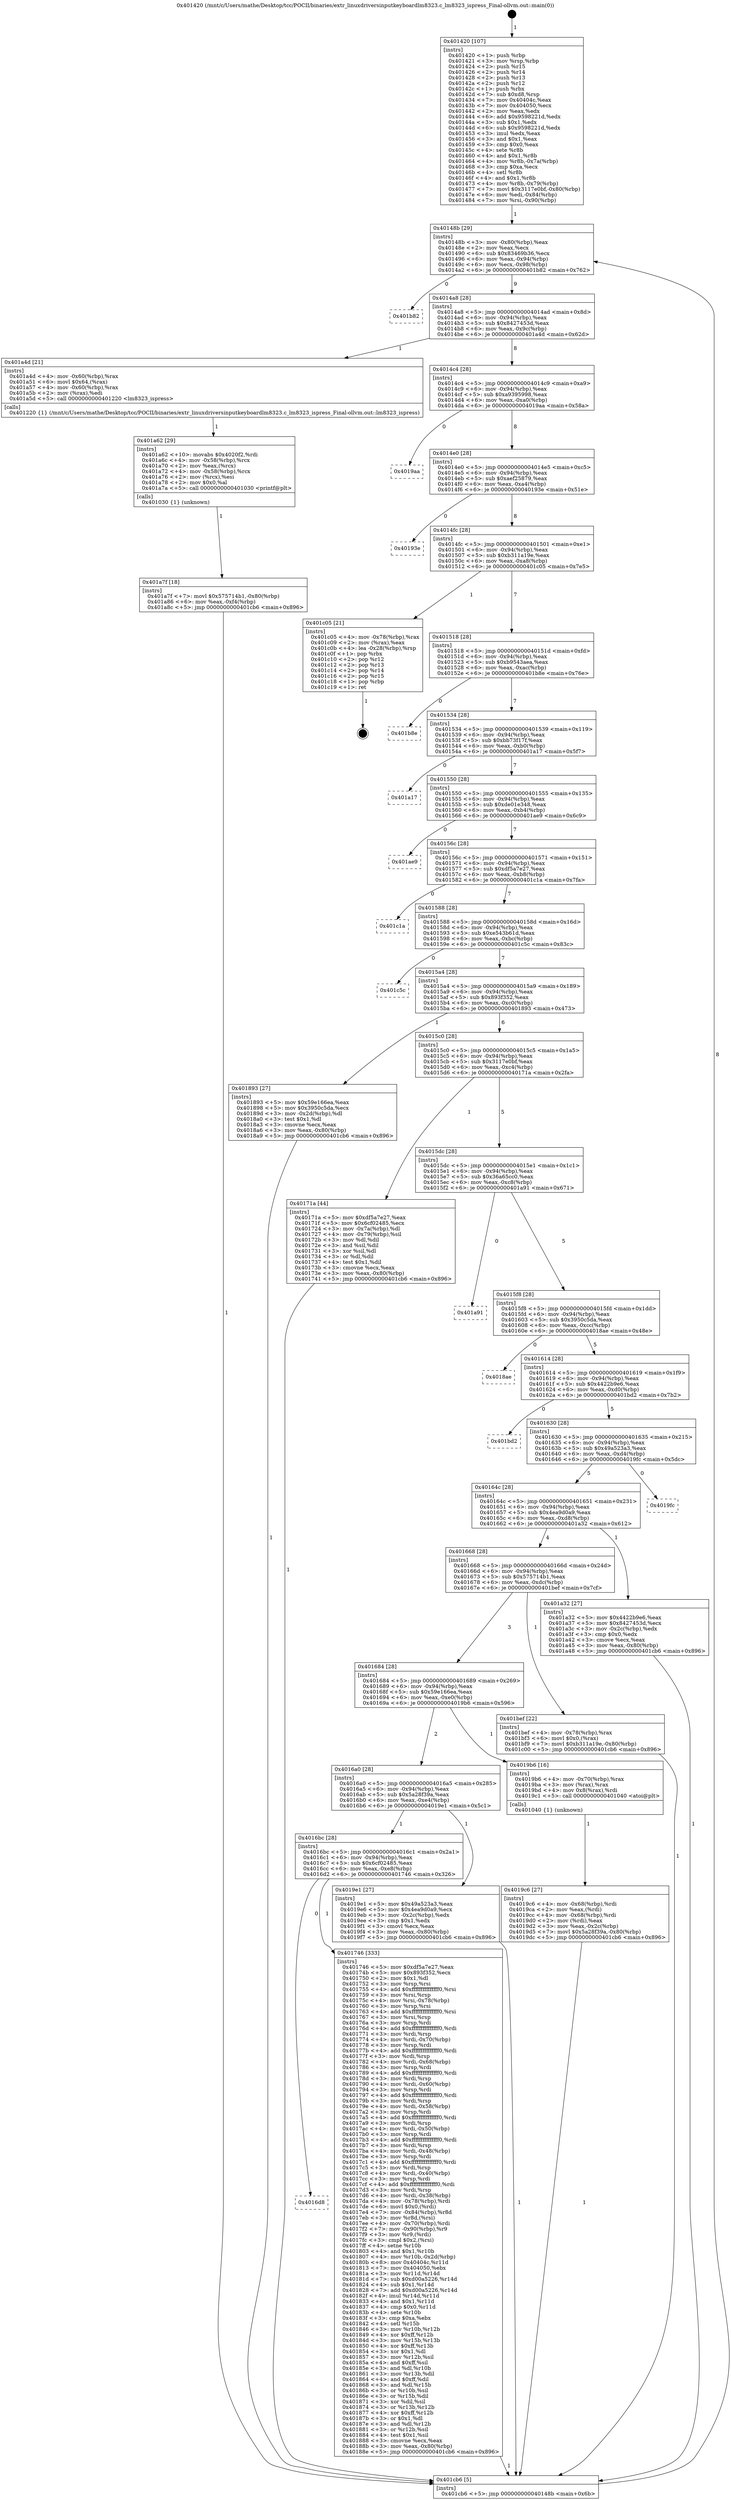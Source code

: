 digraph "0x401420" {
  label = "0x401420 (/mnt/c/Users/mathe/Desktop/tcc/POCII/binaries/extr_linuxdriversinputkeyboardlm8323.c_lm8323_ispress_Final-ollvm.out::main(0))"
  labelloc = "t"
  node[shape=record]

  Entry [label="",width=0.3,height=0.3,shape=circle,fillcolor=black,style=filled]
  "0x40148b" [label="{
     0x40148b [29]\l
     | [instrs]\l
     &nbsp;&nbsp;0x40148b \<+3\>: mov -0x80(%rbp),%eax\l
     &nbsp;&nbsp;0x40148e \<+2\>: mov %eax,%ecx\l
     &nbsp;&nbsp;0x401490 \<+6\>: sub $0x83469b36,%ecx\l
     &nbsp;&nbsp;0x401496 \<+6\>: mov %eax,-0x94(%rbp)\l
     &nbsp;&nbsp;0x40149c \<+6\>: mov %ecx,-0x98(%rbp)\l
     &nbsp;&nbsp;0x4014a2 \<+6\>: je 0000000000401b82 \<main+0x762\>\l
  }"]
  "0x401b82" [label="{
     0x401b82\l
  }", style=dashed]
  "0x4014a8" [label="{
     0x4014a8 [28]\l
     | [instrs]\l
     &nbsp;&nbsp;0x4014a8 \<+5\>: jmp 00000000004014ad \<main+0x8d\>\l
     &nbsp;&nbsp;0x4014ad \<+6\>: mov -0x94(%rbp),%eax\l
     &nbsp;&nbsp;0x4014b3 \<+5\>: sub $0x8427453d,%eax\l
     &nbsp;&nbsp;0x4014b8 \<+6\>: mov %eax,-0x9c(%rbp)\l
     &nbsp;&nbsp;0x4014be \<+6\>: je 0000000000401a4d \<main+0x62d\>\l
  }"]
  Exit [label="",width=0.3,height=0.3,shape=circle,fillcolor=black,style=filled,peripheries=2]
  "0x401a4d" [label="{
     0x401a4d [21]\l
     | [instrs]\l
     &nbsp;&nbsp;0x401a4d \<+4\>: mov -0x60(%rbp),%rax\l
     &nbsp;&nbsp;0x401a51 \<+6\>: movl $0x64,(%rax)\l
     &nbsp;&nbsp;0x401a57 \<+4\>: mov -0x60(%rbp),%rax\l
     &nbsp;&nbsp;0x401a5b \<+2\>: mov (%rax),%edi\l
     &nbsp;&nbsp;0x401a5d \<+5\>: call 0000000000401220 \<lm8323_ispress\>\l
     | [calls]\l
     &nbsp;&nbsp;0x401220 \{1\} (/mnt/c/Users/mathe/Desktop/tcc/POCII/binaries/extr_linuxdriversinputkeyboardlm8323.c_lm8323_ispress_Final-ollvm.out::lm8323_ispress)\l
  }"]
  "0x4014c4" [label="{
     0x4014c4 [28]\l
     | [instrs]\l
     &nbsp;&nbsp;0x4014c4 \<+5\>: jmp 00000000004014c9 \<main+0xa9\>\l
     &nbsp;&nbsp;0x4014c9 \<+6\>: mov -0x94(%rbp),%eax\l
     &nbsp;&nbsp;0x4014cf \<+5\>: sub $0xa9395998,%eax\l
     &nbsp;&nbsp;0x4014d4 \<+6\>: mov %eax,-0xa0(%rbp)\l
     &nbsp;&nbsp;0x4014da \<+6\>: je 00000000004019aa \<main+0x58a\>\l
  }"]
  "0x401a7f" [label="{
     0x401a7f [18]\l
     | [instrs]\l
     &nbsp;&nbsp;0x401a7f \<+7\>: movl $0x575714b1,-0x80(%rbp)\l
     &nbsp;&nbsp;0x401a86 \<+6\>: mov %eax,-0xf4(%rbp)\l
     &nbsp;&nbsp;0x401a8c \<+5\>: jmp 0000000000401cb6 \<main+0x896\>\l
  }"]
  "0x4019aa" [label="{
     0x4019aa\l
  }", style=dashed]
  "0x4014e0" [label="{
     0x4014e0 [28]\l
     | [instrs]\l
     &nbsp;&nbsp;0x4014e0 \<+5\>: jmp 00000000004014e5 \<main+0xc5\>\l
     &nbsp;&nbsp;0x4014e5 \<+6\>: mov -0x94(%rbp),%eax\l
     &nbsp;&nbsp;0x4014eb \<+5\>: sub $0xaef25879,%eax\l
     &nbsp;&nbsp;0x4014f0 \<+6\>: mov %eax,-0xa4(%rbp)\l
     &nbsp;&nbsp;0x4014f6 \<+6\>: je 000000000040193e \<main+0x51e\>\l
  }"]
  "0x401a62" [label="{
     0x401a62 [29]\l
     | [instrs]\l
     &nbsp;&nbsp;0x401a62 \<+10\>: movabs $0x4020f2,%rdi\l
     &nbsp;&nbsp;0x401a6c \<+4\>: mov -0x58(%rbp),%rcx\l
     &nbsp;&nbsp;0x401a70 \<+2\>: mov %eax,(%rcx)\l
     &nbsp;&nbsp;0x401a72 \<+4\>: mov -0x58(%rbp),%rcx\l
     &nbsp;&nbsp;0x401a76 \<+2\>: mov (%rcx),%esi\l
     &nbsp;&nbsp;0x401a78 \<+2\>: mov $0x0,%al\l
     &nbsp;&nbsp;0x401a7a \<+5\>: call 0000000000401030 \<printf@plt\>\l
     | [calls]\l
     &nbsp;&nbsp;0x401030 \{1\} (unknown)\l
  }"]
  "0x40193e" [label="{
     0x40193e\l
  }", style=dashed]
  "0x4014fc" [label="{
     0x4014fc [28]\l
     | [instrs]\l
     &nbsp;&nbsp;0x4014fc \<+5\>: jmp 0000000000401501 \<main+0xe1\>\l
     &nbsp;&nbsp;0x401501 \<+6\>: mov -0x94(%rbp),%eax\l
     &nbsp;&nbsp;0x401507 \<+5\>: sub $0xb311a19e,%eax\l
     &nbsp;&nbsp;0x40150c \<+6\>: mov %eax,-0xa8(%rbp)\l
     &nbsp;&nbsp;0x401512 \<+6\>: je 0000000000401c05 \<main+0x7e5\>\l
  }"]
  "0x4019c6" [label="{
     0x4019c6 [27]\l
     | [instrs]\l
     &nbsp;&nbsp;0x4019c6 \<+4\>: mov -0x68(%rbp),%rdi\l
     &nbsp;&nbsp;0x4019ca \<+2\>: mov %eax,(%rdi)\l
     &nbsp;&nbsp;0x4019cc \<+4\>: mov -0x68(%rbp),%rdi\l
     &nbsp;&nbsp;0x4019d0 \<+2\>: mov (%rdi),%eax\l
     &nbsp;&nbsp;0x4019d2 \<+3\>: mov %eax,-0x2c(%rbp)\l
     &nbsp;&nbsp;0x4019d5 \<+7\>: movl $0x5a28f39a,-0x80(%rbp)\l
     &nbsp;&nbsp;0x4019dc \<+5\>: jmp 0000000000401cb6 \<main+0x896\>\l
  }"]
  "0x401c05" [label="{
     0x401c05 [21]\l
     | [instrs]\l
     &nbsp;&nbsp;0x401c05 \<+4\>: mov -0x78(%rbp),%rax\l
     &nbsp;&nbsp;0x401c09 \<+2\>: mov (%rax),%eax\l
     &nbsp;&nbsp;0x401c0b \<+4\>: lea -0x28(%rbp),%rsp\l
     &nbsp;&nbsp;0x401c0f \<+1\>: pop %rbx\l
     &nbsp;&nbsp;0x401c10 \<+2\>: pop %r12\l
     &nbsp;&nbsp;0x401c12 \<+2\>: pop %r13\l
     &nbsp;&nbsp;0x401c14 \<+2\>: pop %r14\l
     &nbsp;&nbsp;0x401c16 \<+2\>: pop %r15\l
     &nbsp;&nbsp;0x401c18 \<+1\>: pop %rbp\l
     &nbsp;&nbsp;0x401c19 \<+1\>: ret\l
  }"]
  "0x401518" [label="{
     0x401518 [28]\l
     | [instrs]\l
     &nbsp;&nbsp;0x401518 \<+5\>: jmp 000000000040151d \<main+0xfd\>\l
     &nbsp;&nbsp;0x40151d \<+6\>: mov -0x94(%rbp),%eax\l
     &nbsp;&nbsp;0x401523 \<+5\>: sub $0xb9543aea,%eax\l
     &nbsp;&nbsp;0x401528 \<+6\>: mov %eax,-0xac(%rbp)\l
     &nbsp;&nbsp;0x40152e \<+6\>: je 0000000000401b8e \<main+0x76e\>\l
  }"]
  "0x4016d8" [label="{
     0x4016d8\l
  }", style=dashed]
  "0x401b8e" [label="{
     0x401b8e\l
  }", style=dashed]
  "0x401534" [label="{
     0x401534 [28]\l
     | [instrs]\l
     &nbsp;&nbsp;0x401534 \<+5\>: jmp 0000000000401539 \<main+0x119\>\l
     &nbsp;&nbsp;0x401539 \<+6\>: mov -0x94(%rbp),%eax\l
     &nbsp;&nbsp;0x40153f \<+5\>: sub $0xbb73f17f,%eax\l
     &nbsp;&nbsp;0x401544 \<+6\>: mov %eax,-0xb0(%rbp)\l
     &nbsp;&nbsp;0x40154a \<+6\>: je 0000000000401a17 \<main+0x5f7\>\l
  }"]
  "0x401746" [label="{
     0x401746 [333]\l
     | [instrs]\l
     &nbsp;&nbsp;0x401746 \<+5\>: mov $0xdf5a7e27,%eax\l
     &nbsp;&nbsp;0x40174b \<+5\>: mov $0x893f352,%ecx\l
     &nbsp;&nbsp;0x401750 \<+2\>: mov $0x1,%dl\l
     &nbsp;&nbsp;0x401752 \<+3\>: mov %rsp,%rsi\l
     &nbsp;&nbsp;0x401755 \<+4\>: add $0xfffffffffffffff0,%rsi\l
     &nbsp;&nbsp;0x401759 \<+3\>: mov %rsi,%rsp\l
     &nbsp;&nbsp;0x40175c \<+4\>: mov %rsi,-0x78(%rbp)\l
     &nbsp;&nbsp;0x401760 \<+3\>: mov %rsp,%rsi\l
     &nbsp;&nbsp;0x401763 \<+4\>: add $0xfffffffffffffff0,%rsi\l
     &nbsp;&nbsp;0x401767 \<+3\>: mov %rsi,%rsp\l
     &nbsp;&nbsp;0x40176a \<+3\>: mov %rsp,%rdi\l
     &nbsp;&nbsp;0x40176d \<+4\>: add $0xfffffffffffffff0,%rdi\l
     &nbsp;&nbsp;0x401771 \<+3\>: mov %rdi,%rsp\l
     &nbsp;&nbsp;0x401774 \<+4\>: mov %rdi,-0x70(%rbp)\l
     &nbsp;&nbsp;0x401778 \<+3\>: mov %rsp,%rdi\l
     &nbsp;&nbsp;0x40177b \<+4\>: add $0xfffffffffffffff0,%rdi\l
     &nbsp;&nbsp;0x40177f \<+3\>: mov %rdi,%rsp\l
     &nbsp;&nbsp;0x401782 \<+4\>: mov %rdi,-0x68(%rbp)\l
     &nbsp;&nbsp;0x401786 \<+3\>: mov %rsp,%rdi\l
     &nbsp;&nbsp;0x401789 \<+4\>: add $0xfffffffffffffff0,%rdi\l
     &nbsp;&nbsp;0x40178d \<+3\>: mov %rdi,%rsp\l
     &nbsp;&nbsp;0x401790 \<+4\>: mov %rdi,-0x60(%rbp)\l
     &nbsp;&nbsp;0x401794 \<+3\>: mov %rsp,%rdi\l
     &nbsp;&nbsp;0x401797 \<+4\>: add $0xfffffffffffffff0,%rdi\l
     &nbsp;&nbsp;0x40179b \<+3\>: mov %rdi,%rsp\l
     &nbsp;&nbsp;0x40179e \<+4\>: mov %rdi,-0x58(%rbp)\l
     &nbsp;&nbsp;0x4017a2 \<+3\>: mov %rsp,%rdi\l
     &nbsp;&nbsp;0x4017a5 \<+4\>: add $0xfffffffffffffff0,%rdi\l
     &nbsp;&nbsp;0x4017a9 \<+3\>: mov %rdi,%rsp\l
     &nbsp;&nbsp;0x4017ac \<+4\>: mov %rdi,-0x50(%rbp)\l
     &nbsp;&nbsp;0x4017b0 \<+3\>: mov %rsp,%rdi\l
     &nbsp;&nbsp;0x4017b3 \<+4\>: add $0xfffffffffffffff0,%rdi\l
     &nbsp;&nbsp;0x4017b7 \<+3\>: mov %rdi,%rsp\l
     &nbsp;&nbsp;0x4017ba \<+4\>: mov %rdi,-0x48(%rbp)\l
     &nbsp;&nbsp;0x4017be \<+3\>: mov %rsp,%rdi\l
     &nbsp;&nbsp;0x4017c1 \<+4\>: add $0xfffffffffffffff0,%rdi\l
     &nbsp;&nbsp;0x4017c5 \<+3\>: mov %rdi,%rsp\l
     &nbsp;&nbsp;0x4017c8 \<+4\>: mov %rdi,-0x40(%rbp)\l
     &nbsp;&nbsp;0x4017cc \<+3\>: mov %rsp,%rdi\l
     &nbsp;&nbsp;0x4017cf \<+4\>: add $0xfffffffffffffff0,%rdi\l
     &nbsp;&nbsp;0x4017d3 \<+3\>: mov %rdi,%rsp\l
     &nbsp;&nbsp;0x4017d6 \<+4\>: mov %rdi,-0x38(%rbp)\l
     &nbsp;&nbsp;0x4017da \<+4\>: mov -0x78(%rbp),%rdi\l
     &nbsp;&nbsp;0x4017de \<+6\>: movl $0x0,(%rdi)\l
     &nbsp;&nbsp;0x4017e4 \<+7\>: mov -0x84(%rbp),%r8d\l
     &nbsp;&nbsp;0x4017eb \<+3\>: mov %r8d,(%rsi)\l
     &nbsp;&nbsp;0x4017ee \<+4\>: mov -0x70(%rbp),%rdi\l
     &nbsp;&nbsp;0x4017f2 \<+7\>: mov -0x90(%rbp),%r9\l
     &nbsp;&nbsp;0x4017f9 \<+3\>: mov %r9,(%rdi)\l
     &nbsp;&nbsp;0x4017fc \<+3\>: cmpl $0x2,(%rsi)\l
     &nbsp;&nbsp;0x4017ff \<+4\>: setne %r10b\l
     &nbsp;&nbsp;0x401803 \<+4\>: and $0x1,%r10b\l
     &nbsp;&nbsp;0x401807 \<+4\>: mov %r10b,-0x2d(%rbp)\l
     &nbsp;&nbsp;0x40180b \<+8\>: mov 0x40404c,%r11d\l
     &nbsp;&nbsp;0x401813 \<+7\>: mov 0x404050,%ebx\l
     &nbsp;&nbsp;0x40181a \<+3\>: mov %r11d,%r14d\l
     &nbsp;&nbsp;0x40181d \<+7\>: sub $0xd00a5226,%r14d\l
     &nbsp;&nbsp;0x401824 \<+4\>: sub $0x1,%r14d\l
     &nbsp;&nbsp;0x401828 \<+7\>: add $0xd00a5226,%r14d\l
     &nbsp;&nbsp;0x40182f \<+4\>: imul %r14d,%r11d\l
     &nbsp;&nbsp;0x401833 \<+4\>: and $0x1,%r11d\l
     &nbsp;&nbsp;0x401837 \<+4\>: cmp $0x0,%r11d\l
     &nbsp;&nbsp;0x40183b \<+4\>: sete %r10b\l
     &nbsp;&nbsp;0x40183f \<+3\>: cmp $0xa,%ebx\l
     &nbsp;&nbsp;0x401842 \<+4\>: setl %r15b\l
     &nbsp;&nbsp;0x401846 \<+3\>: mov %r10b,%r12b\l
     &nbsp;&nbsp;0x401849 \<+4\>: xor $0xff,%r12b\l
     &nbsp;&nbsp;0x40184d \<+3\>: mov %r15b,%r13b\l
     &nbsp;&nbsp;0x401850 \<+4\>: xor $0xff,%r13b\l
     &nbsp;&nbsp;0x401854 \<+3\>: xor $0x1,%dl\l
     &nbsp;&nbsp;0x401857 \<+3\>: mov %r12b,%sil\l
     &nbsp;&nbsp;0x40185a \<+4\>: and $0xff,%sil\l
     &nbsp;&nbsp;0x40185e \<+3\>: and %dl,%r10b\l
     &nbsp;&nbsp;0x401861 \<+3\>: mov %r13b,%dil\l
     &nbsp;&nbsp;0x401864 \<+4\>: and $0xff,%dil\l
     &nbsp;&nbsp;0x401868 \<+3\>: and %dl,%r15b\l
     &nbsp;&nbsp;0x40186b \<+3\>: or %r10b,%sil\l
     &nbsp;&nbsp;0x40186e \<+3\>: or %r15b,%dil\l
     &nbsp;&nbsp;0x401871 \<+3\>: xor %dil,%sil\l
     &nbsp;&nbsp;0x401874 \<+3\>: or %r13b,%r12b\l
     &nbsp;&nbsp;0x401877 \<+4\>: xor $0xff,%r12b\l
     &nbsp;&nbsp;0x40187b \<+3\>: or $0x1,%dl\l
     &nbsp;&nbsp;0x40187e \<+3\>: and %dl,%r12b\l
     &nbsp;&nbsp;0x401881 \<+3\>: or %r12b,%sil\l
     &nbsp;&nbsp;0x401884 \<+4\>: test $0x1,%sil\l
     &nbsp;&nbsp;0x401888 \<+3\>: cmovne %ecx,%eax\l
     &nbsp;&nbsp;0x40188b \<+3\>: mov %eax,-0x80(%rbp)\l
     &nbsp;&nbsp;0x40188e \<+5\>: jmp 0000000000401cb6 \<main+0x896\>\l
  }"]
  "0x401a17" [label="{
     0x401a17\l
  }", style=dashed]
  "0x401550" [label="{
     0x401550 [28]\l
     | [instrs]\l
     &nbsp;&nbsp;0x401550 \<+5\>: jmp 0000000000401555 \<main+0x135\>\l
     &nbsp;&nbsp;0x401555 \<+6\>: mov -0x94(%rbp),%eax\l
     &nbsp;&nbsp;0x40155b \<+5\>: sub $0xde01e348,%eax\l
     &nbsp;&nbsp;0x401560 \<+6\>: mov %eax,-0xb4(%rbp)\l
     &nbsp;&nbsp;0x401566 \<+6\>: je 0000000000401ae9 \<main+0x6c9\>\l
  }"]
  "0x4016bc" [label="{
     0x4016bc [28]\l
     | [instrs]\l
     &nbsp;&nbsp;0x4016bc \<+5\>: jmp 00000000004016c1 \<main+0x2a1\>\l
     &nbsp;&nbsp;0x4016c1 \<+6\>: mov -0x94(%rbp),%eax\l
     &nbsp;&nbsp;0x4016c7 \<+5\>: sub $0x6cf02485,%eax\l
     &nbsp;&nbsp;0x4016cc \<+6\>: mov %eax,-0xe8(%rbp)\l
     &nbsp;&nbsp;0x4016d2 \<+6\>: je 0000000000401746 \<main+0x326\>\l
  }"]
  "0x401ae9" [label="{
     0x401ae9\l
  }", style=dashed]
  "0x40156c" [label="{
     0x40156c [28]\l
     | [instrs]\l
     &nbsp;&nbsp;0x40156c \<+5\>: jmp 0000000000401571 \<main+0x151\>\l
     &nbsp;&nbsp;0x401571 \<+6\>: mov -0x94(%rbp),%eax\l
     &nbsp;&nbsp;0x401577 \<+5\>: sub $0xdf5a7e27,%eax\l
     &nbsp;&nbsp;0x40157c \<+6\>: mov %eax,-0xb8(%rbp)\l
     &nbsp;&nbsp;0x401582 \<+6\>: je 0000000000401c1a \<main+0x7fa\>\l
  }"]
  "0x4019e1" [label="{
     0x4019e1 [27]\l
     | [instrs]\l
     &nbsp;&nbsp;0x4019e1 \<+5\>: mov $0x49a523a3,%eax\l
     &nbsp;&nbsp;0x4019e6 \<+5\>: mov $0x4ea9d0a9,%ecx\l
     &nbsp;&nbsp;0x4019eb \<+3\>: mov -0x2c(%rbp),%edx\l
     &nbsp;&nbsp;0x4019ee \<+3\>: cmp $0x1,%edx\l
     &nbsp;&nbsp;0x4019f1 \<+3\>: cmovl %ecx,%eax\l
     &nbsp;&nbsp;0x4019f4 \<+3\>: mov %eax,-0x80(%rbp)\l
     &nbsp;&nbsp;0x4019f7 \<+5\>: jmp 0000000000401cb6 \<main+0x896\>\l
  }"]
  "0x401c1a" [label="{
     0x401c1a\l
  }", style=dashed]
  "0x401588" [label="{
     0x401588 [28]\l
     | [instrs]\l
     &nbsp;&nbsp;0x401588 \<+5\>: jmp 000000000040158d \<main+0x16d\>\l
     &nbsp;&nbsp;0x40158d \<+6\>: mov -0x94(%rbp),%eax\l
     &nbsp;&nbsp;0x401593 \<+5\>: sub $0xe543b61d,%eax\l
     &nbsp;&nbsp;0x401598 \<+6\>: mov %eax,-0xbc(%rbp)\l
     &nbsp;&nbsp;0x40159e \<+6\>: je 0000000000401c5c \<main+0x83c\>\l
  }"]
  "0x4016a0" [label="{
     0x4016a0 [28]\l
     | [instrs]\l
     &nbsp;&nbsp;0x4016a0 \<+5\>: jmp 00000000004016a5 \<main+0x285\>\l
     &nbsp;&nbsp;0x4016a5 \<+6\>: mov -0x94(%rbp),%eax\l
     &nbsp;&nbsp;0x4016ab \<+5\>: sub $0x5a28f39a,%eax\l
     &nbsp;&nbsp;0x4016b0 \<+6\>: mov %eax,-0xe4(%rbp)\l
     &nbsp;&nbsp;0x4016b6 \<+6\>: je 00000000004019e1 \<main+0x5c1\>\l
  }"]
  "0x401c5c" [label="{
     0x401c5c\l
  }", style=dashed]
  "0x4015a4" [label="{
     0x4015a4 [28]\l
     | [instrs]\l
     &nbsp;&nbsp;0x4015a4 \<+5\>: jmp 00000000004015a9 \<main+0x189\>\l
     &nbsp;&nbsp;0x4015a9 \<+6\>: mov -0x94(%rbp),%eax\l
     &nbsp;&nbsp;0x4015af \<+5\>: sub $0x893f352,%eax\l
     &nbsp;&nbsp;0x4015b4 \<+6\>: mov %eax,-0xc0(%rbp)\l
     &nbsp;&nbsp;0x4015ba \<+6\>: je 0000000000401893 \<main+0x473\>\l
  }"]
  "0x4019b6" [label="{
     0x4019b6 [16]\l
     | [instrs]\l
     &nbsp;&nbsp;0x4019b6 \<+4\>: mov -0x70(%rbp),%rax\l
     &nbsp;&nbsp;0x4019ba \<+3\>: mov (%rax),%rax\l
     &nbsp;&nbsp;0x4019bd \<+4\>: mov 0x8(%rax),%rdi\l
     &nbsp;&nbsp;0x4019c1 \<+5\>: call 0000000000401040 \<atoi@plt\>\l
     | [calls]\l
     &nbsp;&nbsp;0x401040 \{1\} (unknown)\l
  }"]
  "0x401893" [label="{
     0x401893 [27]\l
     | [instrs]\l
     &nbsp;&nbsp;0x401893 \<+5\>: mov $0x59e166ea,%eax\l
     &nbsp;&nbsp;0x401898 \<+5\>: mov $0x3950c5da,%ecx\l
     &nbsp;&nbsp;0x40189d \<+3\>: mov -0x2d(%rbp),%dl\l
     &nbsp;&nbsp;0x4018a0 \<+3\>: test $0x1,%dl\l
     &nbsp;&nbsp;0x4018a3 \<+3\>: cmovne %ecx,%eax\l
     &nbsp;&nbsp;0x4018a6 \<+3\>: mov %eax,-0x80(%rbp)\l
     &nbsp;&nbsp;0x4018a9 \<+5\>: jmp 0000000000401cb6 \<main+0x896\>\l
  }"]
  "0x4015c0" [label="{
     0x4015c0 [28]\l
     | [instrs]\l
     &nbsp;&nbsp;0x4015c0 \<+5\>: jmp 00000000004015c5 \<main+0x1a5\>\l
     &nbsp;&nbsp;0x4015c5 \<+6\>: mov -0x94(%rbp),%eax\l
     &nbsp;&nbsp;0x4015cb \<+5\>: sub $0x3117e0bf,%eax\l
     &nbsp;&nbsp;0x4015d0 \<+6\>: mov %eax,-0xc4(%rbp)\l
     &nbsp;&nbsp;0x4015d6 \<+6\>: je 000000000040171a \<main+0x2fa\>\l
  }"]
  "0x401684" [label="{
     0x401684 [28]\l
     | [instrs]\l
     &nbsp;&nbsp;0x401684 \<+5\>: jmp 0000000000401689 \<main+0x269\>\l
     &nbsp;&nbsp;0x401689 \<+6\>: mov -0x94(%rbp),%eax\l
     &nbsp;&nbsp;0x40168f \<+5\>: sub $0x59e166ea,%eax\l
     &nbsp;&nbsp;0x401694 \<+6\>: mov %eax,-0xe0(%rbp)\l
     &nbsp;&nbsp;0x40169a \<+6\>: je 00000000004019b6 \<main+0x596\>\l
  }"]
  "0x40171a" [label="{
     0x40171a [44]\l
     | [instrs]\l
     &nbsp;&nbsp;0x40171a \<+5\>: mov $0xdf5a7e27,%eax\l
     &nbsp;&nbsp;0x40171f \<+5\>: mov $0x6cf02485,%ecx\l
     &nbsp;&nbsp;0x401724 \<+3\>: mov -0x7a(%rbp),%dl\l
     &nbsp;&nbsp;0x401727 \<+4\>: mov -0x79(%rbp),%sil\l
     &nbsp;&nbsp;0x40172b \<+3\>: mov %dl,%dil\l
     &nbsp;&nbsp;0x40172e \<+3\>: and %sil,%dil\l
     &nbsp;&nbsp;0x401731 \<+3\>: xor %sil,%dl\l
     &nbsp;&nbsp;0x401734 \<+3\>: or %dl,%dil\l
     &nbsp;&nbsp;0x401737 \<+4\>: test $0x1,%dil\l
     &nbsp;&nbsp;0x40173b \<+3\>: cmovne %ecx,%eax\l
     &nbsp;&nbsp;0x40173e \<+3\>: mov %eax,-0x80(%rbp)\l
     &nbsp;&nbsp;0x401741 \<+5\>: jmp 0000000000401cb6 \<main+0x896\>\l
  }"]
  "0x4015dc" [label="{
     0x4015dc [28]\l
     | [instrs]\l
     &nbsp;&nbsp;0x4015dc \<+5\>: jmp 00000000004015e1 \<main+0x1c1\>\l
     &nbsp;&nbsp;0x4015e1 \<+6\>: mov -0x94(%rbp),%eax\l
     &nbsp;&nbsp;0x4015e7 \<+5\>: sub $0x36a65cc0,%eax\l
     &nbsp;&nbsp;0x4015ec \<+6\>: mov %eax,-0xc8(%rbp)\l
     &nbsp;&nbsp;0x4015f2 \<+6\>: je 0000000000401a91 \<main+0x671\>\l
  }"]
  "0x401cb6" [label="{
     0x401cb6 [5]\l
     | [instrs]\l
     &nbsp;&nbsp;0x401cb6 \<+5\>: jmp 000000000040148b \<main+0x6b\>\l
  }"]
  "0x401420" [label="{
     0x401420 [107]\l
     | [instrs]\l
     &nbsp;&nbsp;0x401420 \<+1\>: push %rbp\l
     &nbsp;&nbsp;0x401421 \<+3\>: mov %rsp,%rbp\l
     &nbsp;&nbsp;0x401424 \<+2\>: push %r15\l
     &nbsp;&nbsp;0x401426 \<+2\>: push %r14\l
     &nbsp;&nbsp;0x401428 \<+2\>: push %r13\l
     &nbsp;&nbsp;0x40142a \<+2\>: push %r12\l
     &nbsp;&nbsp;0x40142c \<+1\>: push %rbx\l
     &nbsp;&nbsp;0x40142d \<+7\>: sub $0xd8,%rsp\l
     &nbsp;&nbsp;0x401434 \<+7\>: mov 0x40404c,%eax\l
     &nbsp;&nbsp;0x40143b \<+7\>: mov 0x404050,%ecx\l
     &nbsp;&nbsp;0x401442 \<+2\>: mov %eax,%edx\l
     &nbsp;&nbsp;0x401444 \<+6\>: add $0x9598221d,%edx\l
     &nbsp;&nbsp;0x40144a \<+3\>: sub $0x1,%edx\l
     &nbsp;&nbsp;0x40144d \<+6\>: sub $0x9598221d,%edx\l
     &nbsp;&nbsp;0x401453 \<+3\>: imul %edx,%eax\l
     &nbsp;&nbsp;0x401456 \<+3\>: and $0x1,%eax\l
     &nbsp;&nbsp;0x401459 \<+3\>: cmp $0x0,%eax\l
     &nbsp;&nbsp;0x40145c \<+4\>: sete %r8b\l
     &nbsp;&nbsp;0x401460 \<+4\>: and $0x1,%r8b\l
     &nbsp;&nbsp;0x401464 \<+4\>: mov %r8b,-0x7a(%rbp)\l
     &nbsp;&nbsp;0x401468 \<+3\>: cmp $0xa,%ecx\l
     &nbsp;&nbsp;0x40146b \<+4\>: setl %r8b\l
     &nbsp;&nbsp;0x40146f \<+4\>: and $0x1,%r8b\l
     &nbsp;&nbsp;0x401473 \<+4\>: mov %r8b,-0x79(%rbp)\l
     &nbsp;&nbsp;0x401477 \<+7\>: movl $0x3117e0bf,-0x80(%rbp)\l
     &nbsp;&nbsp;0x40147e \<+6\>: mov %edi,-0x84(%rbp)\l
     &nbsp;&nbsp;0x401484 \<+7\>: mov %rsi,-0x90(%rbp)\l
  }"]
  "0x401bef" [label="{
     0x401bef [22]\l
     | [instrs]\l
     &nbsp;&nbsp;0x401bef \<+4\>: mov -0x78(%rbp),%rax\l
     &nbsp;&nbsp;0x401bf3 \<+6\>: movl $0x0,(%rax)\l
     &nbsp;&nbsp;0x401bf9 \<+7\>: movl $0xb311a19e,-0x80(%rbp)\l
     &nbsp;&nbsp;0x401c00 \<+5\>: jmp 0000000000401cb6 \<main+0x896\>\l
  }"]
  "0x401a91" [label="{
     0x401a91\l
  }", style=dashed]
  "0x4015f8" [label="{
     0x4015f8 [28]\l
     | [instrs]\l
     &nbsp;&nbsp;0x4015f8 \<+5\>: jmp 00000000004015fd \<main+0x1dd\>\l
     &nbsp;&nbsp;0x4015fd \<+6\>: mov -0x94(%rbp),%eax\l
     &nbsp;&nbsp;0x401603 \<+5\>: sub $0x3950c5da,%eax\l
     &nbsp;&nbsp;0x401608 \<+6\>: mov %eax,-0xcc(%rbp)\l
     &nbsp;&nbsp;0x40160e \<+6\>: je 00000000004018ae \<main+0x48e\>\l
  }"]
  "0x401668" [label="{
     0x401668 [28]\l
     | [instrs]\l
     &nbsp;&nbsp;0x401668 \<+5\>: jmp 000000000040166d \<main+0x24d\>\l
     &nbsp;&nbsp;0x40166d \<+6\>: mov -0x94(%rbp),%eax\l
     &nbsp;&nbsp;0x401673 \<+5\>: sub $0x575714b1,%eax\l
     &nbsp;&nbsp;0x401678 \<+6\>: mov %eax,-0xdc(%rbp)\l
     &nbsp;&nbsp;0x40167e \<+6\>: je 0000000000401bef \<main+0x7cf\>\l
  }"]
  "0x4018ae" [label="{
     0x4018ae\l
  }", style=dashed]
  "0x401614" [label="{
     0x401614 [28]\l
     | [instrs]\l
     &nbsp;&nbsp;0x401614 \<+5\>: jmp 0000000000401619 \<main+0x1f9\>\l
     &nbsp;&nbsp;0x401619 \<+6\>: mov -0x94(%rbp),%eax\l
     &nbsp;&nbsp;0x40161f \<+5\>: sub $0x4422b9e6,%eax\l
     &nbsp;&nbsp;0x401624 \<+6\>: mov %eax,-0xd0(%rbp)\l
     &nbsp;&nbsp;0x40162a \<+6\>: je 0000000000401bd2 \<main+0x7b2\>\l
  }"]
  "0x401a32" [label="{
     0x401a32 [27]\l
     | [instrs]\l
     &nbsp;&nbsp;0x401a32 \<+5\>: mov $0x4422b9e6,%eax\l
     &nbsp;&nbsp;0x401a37 \<+5\>: mov $0x8427453d,%ecx\l
     &nbsp;&nbsp;0x401a3c \<+3\>: mov -0x2c(%rbp),%edx\l
     &nbsp;&nbsp;0x401a3f \<+3\>: cmp $0x0,%edx\l
     &nbsp;&nbsp;0x401a42 \<+3\>: cmove %ecx,%eax\l
     &nbsp;&nbsp;0x401a45 \<+3\>: mov %eax,-0x80(%rbp)\l
     &nbsp;&nbsp;0x401a48 \<+5\>: jmp 0000000000401cb6 \<main+0x896\>\l
  }"]
  "0x401bd2" [label="{
     0x401bd2\l
  }", style=dashed]
  "0x401630" [label="{
     0x401630 [28]\l
     | [instrs]\l
     &nbsp;&nbsp;0x401630 \<+5\>: jmp 0000000000401635 \<main+0x215\>\l
     &nbsp;&nbsp;0x401635 \<+6\>: mov -0x94(%rbp),%eax\l
     &nbsp;&nbsp;0x40163b \<+5\>: sub $0x49a523a3,%eax\l
     &nbsp;&nbsp;0x401640 \<+6\>: mov %eax,-0xd4(%rbp)\l
     &nbsp;&nbsp;0x401646 \<+6\>: je 00000000004019fc \<main+0x5dc\>\l
  }"]
  "0x40164c" [label="{
     0x40164c [28]\l
     | [instrs]\l
     &nbsp;&nbsp;0x40164c \<+5\>: jmp 0000000000401651 \<main+0x231\>\l
     &nbsp;&nbsp;0x401651 \<+6\>: mov -0x94(%rbp),%eax\l
     &nbsp;&nbsp;0x401657 \<+5\>: sub $0x4ea9d0a9,%eax\l
     &nbsp;&nbsp;0x40165c \<+6\>: mov %eax,-0xd8(%rbp)\l
     &nbsp;&nbsp;0x401662 \<+6\>: je 0000000000401a32 \<main+0x612\>\l
  }"]
  "0x4019fc" [label="{
     0x4019fc\l
  }", style=dashed]
  Entry -> "0x401420" [label=" 1"]
  "0x40148b" -> "0x401b82" [label=" 0"]
  "0x40148b" -> "0x4014a8" [label=" 9"]
  "0x401c05" -> Exit [label=" 1"]
  "0x4014a8" -> "0x401a4d" [label=" 1"]
  "0x4014a8" -> "0x4014c4" [label=" 8"]
  "0x401bef" -> "0x401cb6" [label=" 1"]
  "0x4014c4" -> "0x4019aa" [label=" 0"]
  "0x4014c4" -> "0x4014e0" [label=" 8"]
  "0x401a7f" -> "0x401cb6" [label=" 1"]
  "0x4014e0" -> "0x40193e" [label=" 0"]
  "0x4014e0" -> "0x4014fc" [label=" 8"]
  "0x401a62" -> "0x401a7f" [label=" 1"]
  "0x4014fc" -> "0x401c05" [label=" 1"]
  "0x4014fc" -> "0x401518" [label=" 7"]
  "0x401a4d" -> "0x401a62" [label=" 1"]
  "0x401518" -> "0x401b8e" [label=" 0"]
  "0x401518" -> "0x401534" [label=" 7"]
  "0x4019e1" -> "0x401cb6" [label=" 1"]
  "0x401534" -> "0x401a17" [label=" 0"]
  "0x401534" -> "0x401550" [label=" 7"]
  "0x4019c6" -> "0x401cb6" [label=" 1"]
  "0x401550" -> "0x401ae9" [label=" 0"]
  "0x401550" -> "0x40156c" [label=" 7"]
  "0x401893" -> "0x401cb6" [label=" 1"]
  "0x40156c" -> "0x401c1a" [label=" 0"]
  "0x40156c" -> "0x401588" [label=" 7"]
  "0x401746" -> "0x401cb6" [label=" 1"]
  "0x401588" -> "0x401c5c" [label=" 0"]
  "0x401588" -> "0x4015a4" [label=" 7"]
  "0x4016bc" -> "0x4016d8" [label=" 0"]
  "0x4015a4" -> "0x401893" [label=" 1"]
  "0x4015a4" -> "0x4015c0" [label=" 6"]
  "0x4016bc" -> "0x401746" [label=" 1"]
  "0x4015c0" -> "0x40171a" [label=" 1"]
  "0x4015c0" -> "0x4015dc" [label=" 5"]
  "0x40171a" -> "0x401cb6" [label=" 1"]
  "0x401420" -> "0x40148b" [label=" 1"]
  "0x401cb6" -> "0x40148b" [label=" 8"]
  "0x4016a0" -> "0x4016bc" [label=" 1"]
  "0x4015dc" -> "0x401a91" [label=" 0"]
  "0x4015dc" -> "0x4015f8" [label=" 5"]
  "0x4016a0" -> "0x4019e1" [label=" 1"]
  "0x4015f8" -> "0x4018ae" [label=" 0"]
  "0x4015f8" -> "0x401614" [label=" 5"]
  "0x401684" -> "0x4016a0" [label=" 2"]
  "0x401614" -> "0x401bd2" [label=" 0"]
  "0x401614" -> "0x401630" [label=" 5"]
  "0x401684" -> "0x4019b6" [label=" 1"]
  "0x401630" -> "0x4019fc" [label=" 0"]
  "0x401630" -> "0x40164c" [label=" 5"]
  "0x4019b6" -> "0x4019c6" [label=" 1"]
  "0x40164c" -> "0x401a32" [label=" 1"]
  "0x40164c" -> "0x401668" [label=" 4"]
  "0x401a32" -> "0x401cb6" [label=" 1"]
  "0x401668" -> "0x401bef" [label=" 1"]
  "0x401668" -> "0x401684" [label=" 3"]
}
